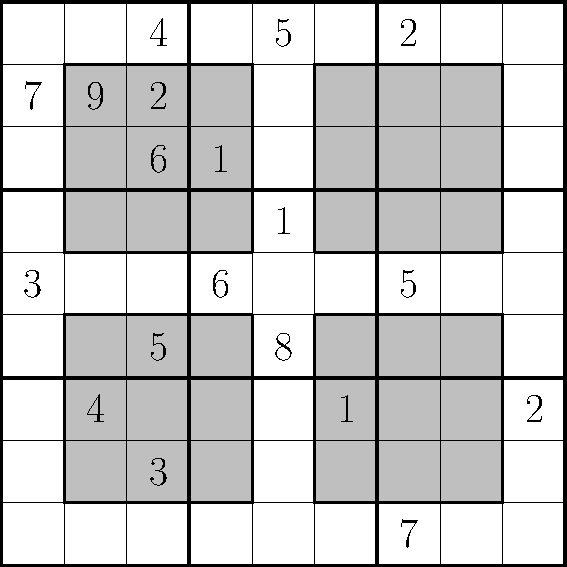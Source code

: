 size(10cm);
int n = 3;

int N = n*n;
int[] f={};
int[] f={0,0,4,0,5,0,2,0,0,7,9,2,0,0,0,0,0,0,0,0,6,1,0,0,0,0,0,0,0,0,0,1,0,0,0,0,3,0,0,6,0,0,5,0,0,0,0,5,0,8,0,0,0,0,0,4,0,0,0,1,0,0,2,0,0,3,0,0,0,0,0,0,0,0,0,0,0,0,7,0,0};
int n = 3;
int N = n*n;
path cell = box((0,0),(1,1));
path supercell = box((0,0),(n,n));
for (int i=0;i<2;++i) {
	for (int j = 0; j < 2; ++j) {
		fill(shift((n+1)*i+1, (n+1)*j+1)*supercell, mediumgrey);
		draw(shift((n+1)*i+1, (n+1)*j+1)*supercell, black+linewidth(1pt));
	}
}
int k=0;
for (int j = 0; j < N; ++j) {
	for (int i = 0; i < N; ++i) {
		draw(shift(i, N-j-1)*cell, black+linewidth(0.5pt));
		if (f[k]>0)
			label(string(f[k]),p = fontsize(20pt), (i+0.5,N-j-0.5));
		k=k+1;
	}
}
for (int i = 0; i < n; ++i) {
	for (int j = 0; j < n; ++j) {
		draw(shift(n*i, n*j)*supercell, black+linewidth(1.5pt));
	}
}
